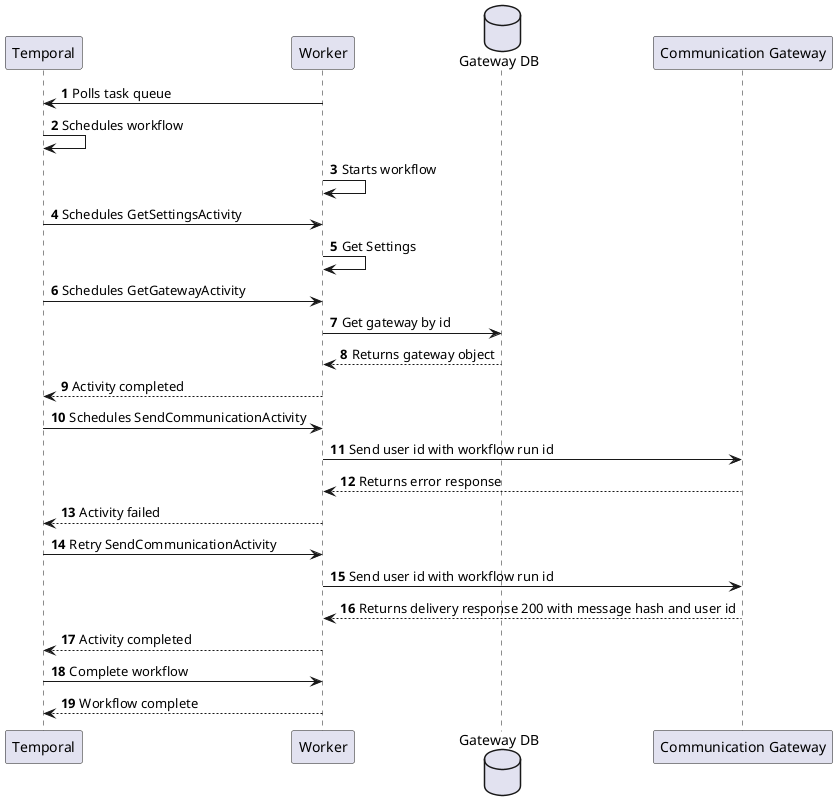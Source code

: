 @startuml Create New Workflow

participant "Temporal" as temporal
participant "Worker" as worker
database "Gateway DB" as gwdb

participant "Communication Gateway" as cgw

autonumber

worker -> temporal: Polls task queue
temporal -> temporal: Schedules workflow
worker -> worker: Starts workflow
temporal -> worker: Schedules GetSettingsActivity
worker -> worker: Get Settings
temporal -> worker: Schedules GetGatewayActivity
worker -> gwdb: Get gateway by id
gwdb --> worker: Returns gateway object
worker --> temporal: Activity completed
temporal -> worker: Schedules SendCommunicationActivity
worker -> cgw: Send user id with workflow run id
cgw --> worker: Returns error response
worker --> temporal: Activity failed
temporal -> worker: Retry SendCommunicationActivity
worker -> cgw: Send user id with workflow run id
cgw --> worker: Returns delivery response 200 with message hash and user id
worker --> temporal: Activity completed
temporal -> worker: Complete workflow
worker --> temporal: Workflow complete
@enduml